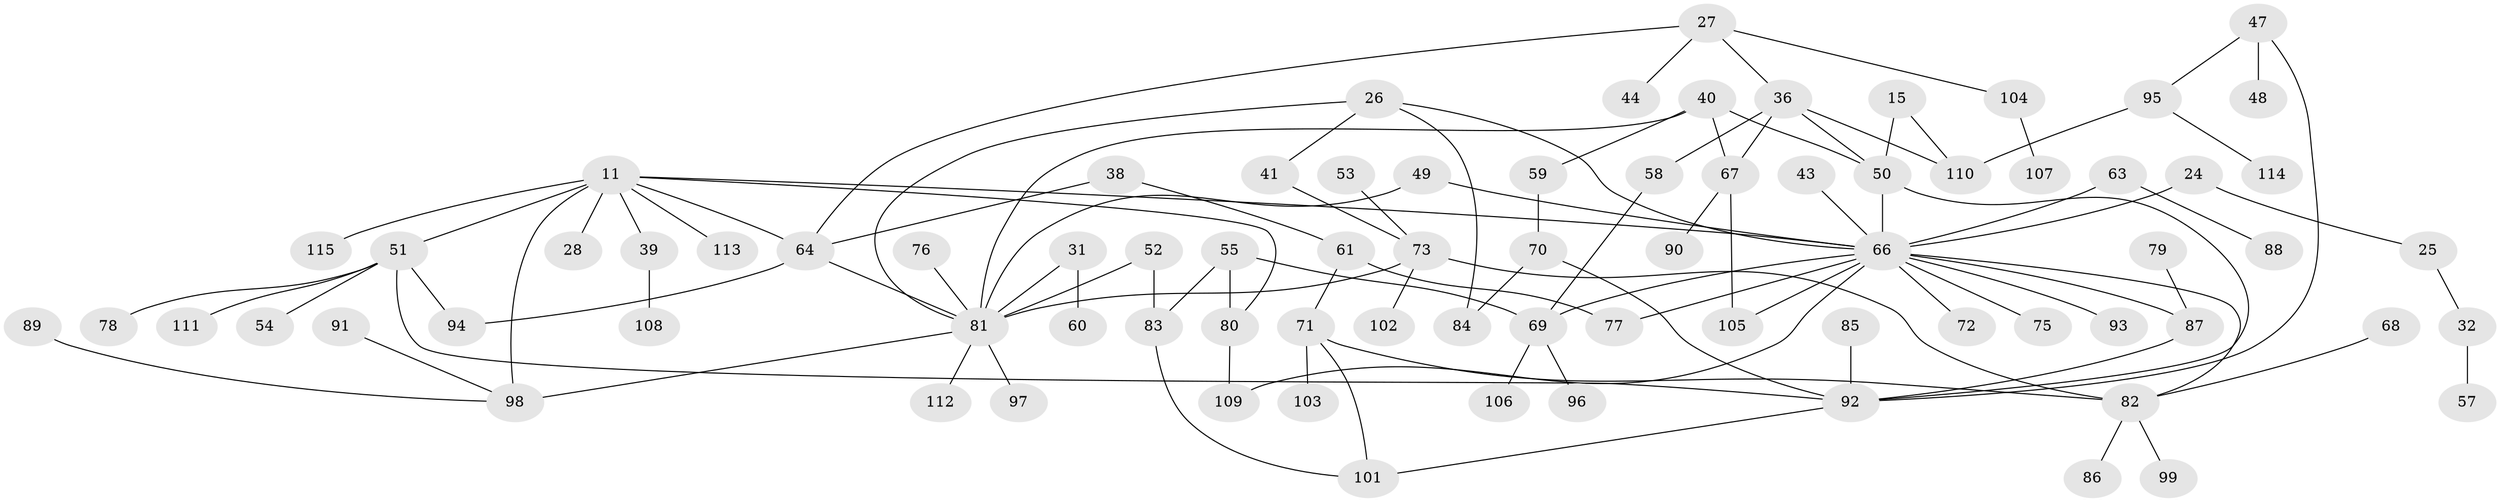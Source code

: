 // original degree distribution, {6: 0.034782608695652174, 4: 0.09565217391304348, 5: 0.034782608695652174, 11: 0.008695652173913044, 2: 0.2608695652173913, 3: 0.22608695652173913, 7: 0.008695652173913044, 1: 0.33043478260869563}
// Generated by graph-tools (version 1.1) at 2025/44/03/04/25 21:44:46]
// undirected, 80 vertices, 103 edges
graph export_dot {
graph [start="1"]
  node [color=gray90,style=filled];
  11 [super="+7+8"];
  15;
  24;
  25;
  26 [super="+22"];
  27;
  28;
  31;
  32;
  36 [super="+29"];
  38;
  39;
  40;
  41;
  43;
  44;
  47;
  48;
  49;
  50 [super="+10"];
  51 [super="+46"];
  52;
  53;
  54;
  55;
  57;
  58;
  59;
  60;
  61 [super="+35"];
  63;
  64 [super="+17"];
  66 [super="+4+33"];
  67;
  68;
  69 [super="+18"];
  70;
  71;
  72;
  73 [super="+37"];
  75;
  76;
  77 [super="+21"];
  78;
  79;
  80;
  81 [super="+14+23+42"];
  82 [super="+34+45"];
  83;
  84;
  85;
  86;
  87 [super="+62"];
  88;
  89;
  90;
  91;
  92 [super="+74+65"];
  93;
  94;
  95;
  96;
  97;
  98 [super="+13"];
  99;
  101;
  102;
  103;
  104;
  105;
  106;
  107;
  108;
  109;
  110 [super="+100"];
  111;
  112;
  113;
  114;
  115;
  11 -- 98 [weight=2];
  11 -- 66;
  11 -- 39;
  11 -- 80;
  11 -- 113;
  11 -- 115;
  11 -- 28;
  11 -- 51;
  11 -- 64;
  15 -- 110;
  15 -- 50;
  24 -- 25;
  24 -- 66;
  25 -- 32;
  26 -- 84;
  26 -- 41;
  26 -- 81;
  26 -- 66;
  27 -- 44;
  27 -- 104;
  27 -- 36;
  27 -- 64;
  31 -- 60;
  31 -- 81;
  32 -- 57;
  36 -- 58;
  36 -- 50;
  36 -- 67;
  36 -- 110;
  38 -- 61;
  38 -- 64;
  39 -- 108;
  40 -- 50;
  40 -- 59;
  40 -- 67;
  40 -- 81;
  41 -- 73;
  43 -- 66;
  47 -- 48;
  47 -- 95;
  47 -- 92;
  49 -- 81;
  49 -- 66;
  50 -- 66;
  50 -- 92;
  51 -- 54;
  51 -- 94;
  51 -- 92;
  51 -- 78;
  51 -- 111;
  52 -- 83;
  52 -- 81;
  53 -- 73;
  55 -- 80;
  55 -- 83;
  55 -- 69;
  58 -- 69;
  59 -- 70;
  61 -- 71;
  61 -- 77;
  63 -- 88;
  63 -- 66;
  64 -- 94;
  64 -- 81;
  66 -- 93;
  66 -- 69;
  66 -- 77;
  66 -- 72;
  66 -- 105;
  66 -- 75;
  66 -- 109;
  66 -- 87 [weight=2];
  66 -- 82;
  67 -- 90;
  67 -- 105;
  68 -- 82;
  69 -- 96;
  69 -- 106;
  70 -- 84;
  70 -- 92;
  71 -- 103;
  71 -- 101;
  71 -- 82;
  73 -- 81;
  73 -- 102;
  73 -- 82;
  76 -- 81;
  79 -- 87;
  80 -- 109;
  81 -- 97;
  81 -- 112;
  81 -- 98;
  82 -- 99;
  82 -- 86;
  83 -- 101;
  85 -- 92;
  87 -- 92;
  89 -- 98;
  91 -- 98;
  92 -- 101;
  95 -- 110 [weight=2];
  95 -- 114;
  104 -- 107;
}
